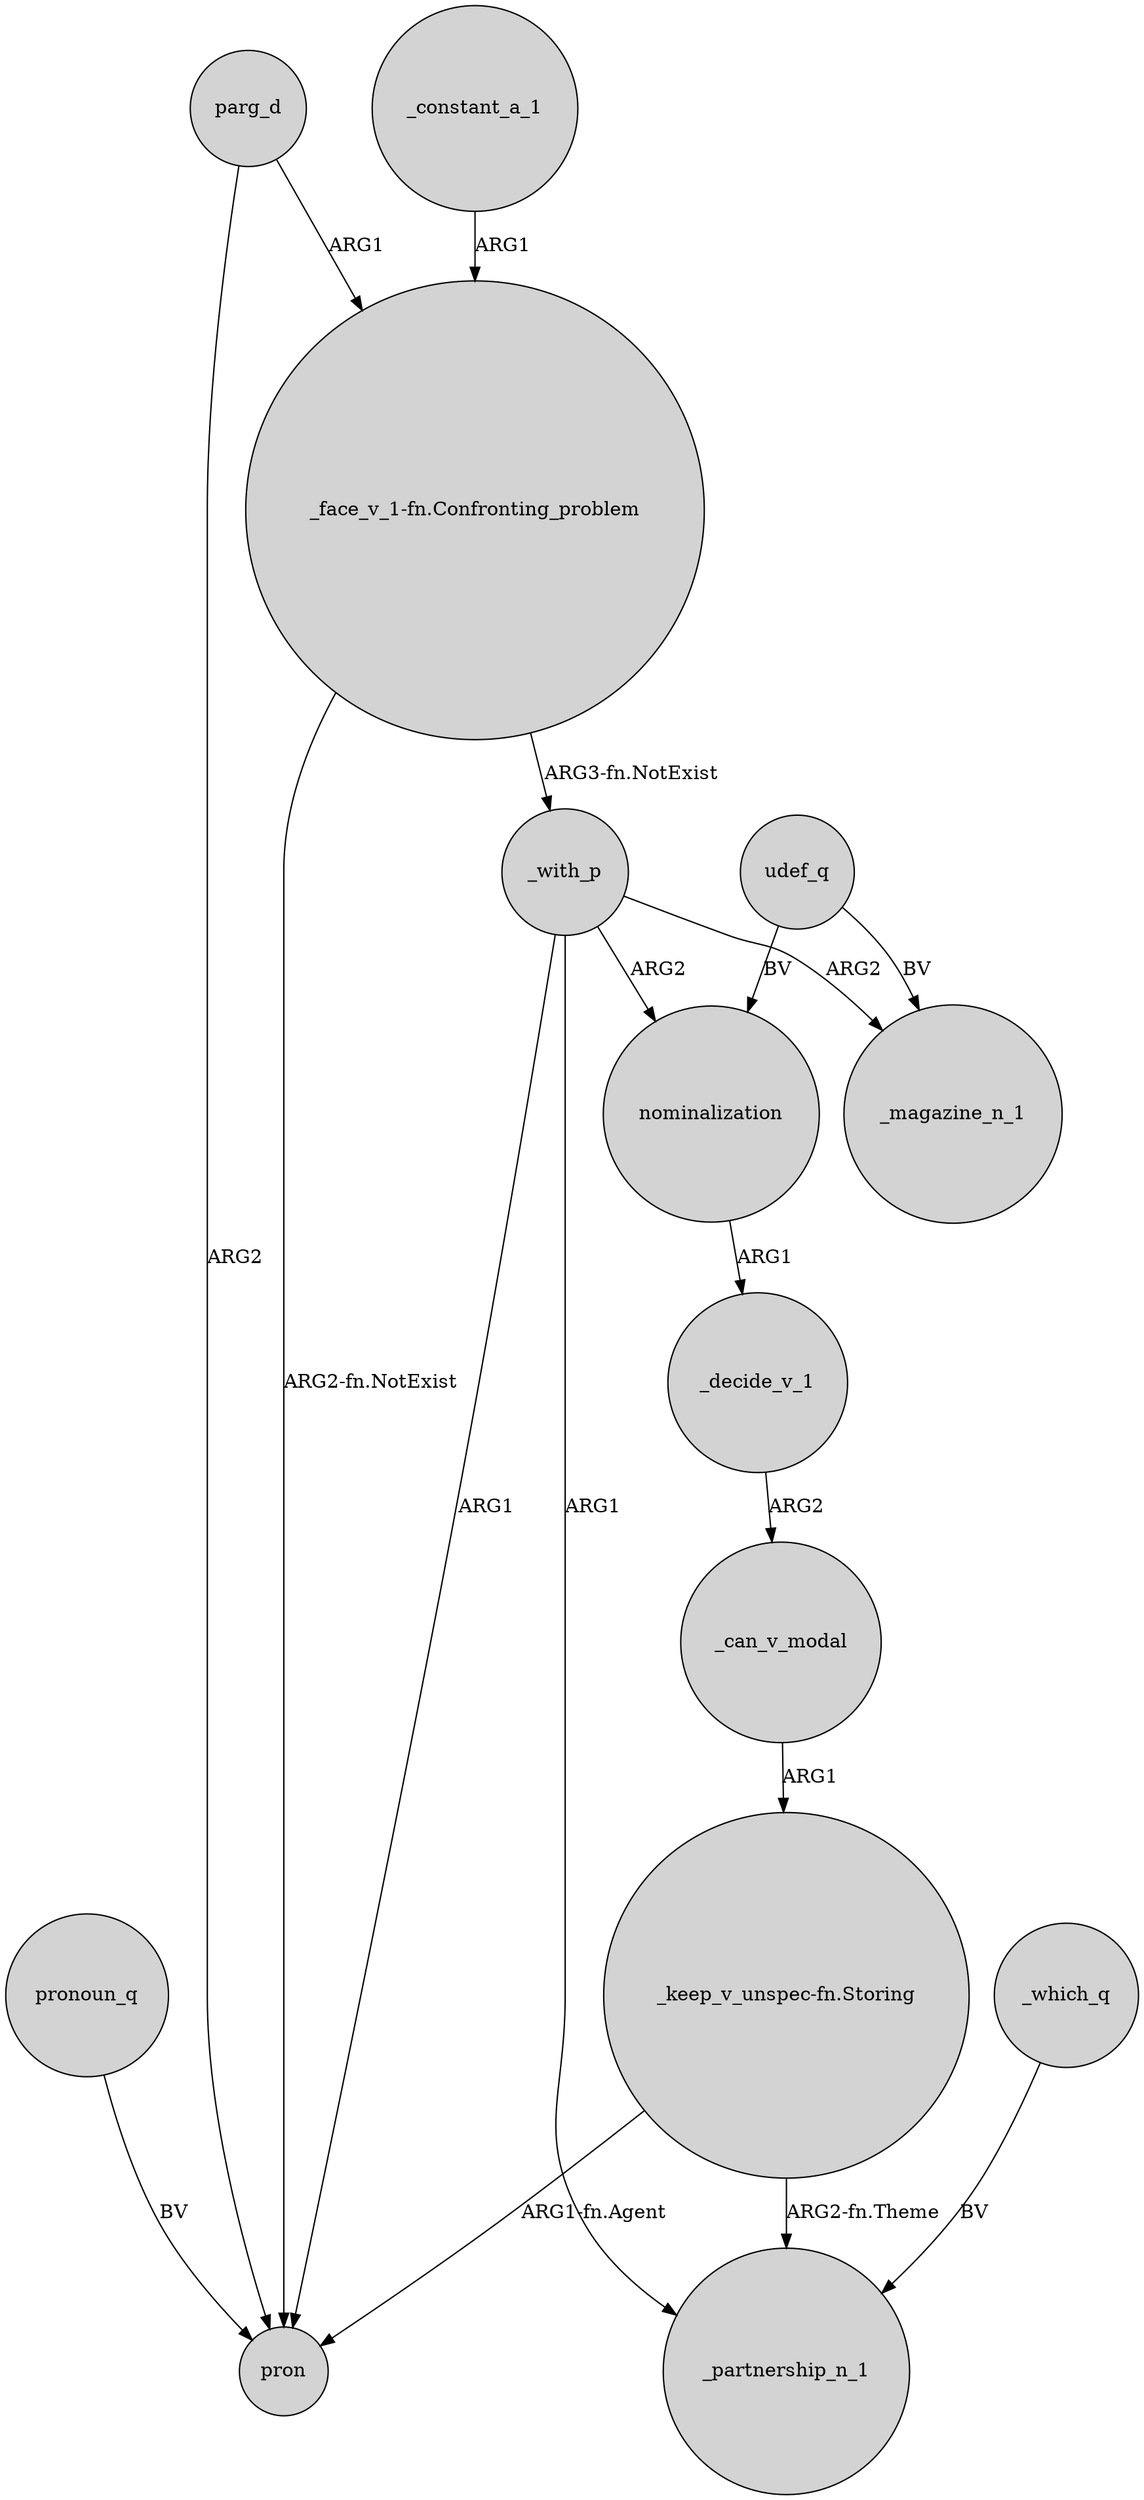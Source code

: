 digraph {
	node [shape=circle style=filled]
	nominalization -> _decide_v_1 [label=ARG1]
	_can_v_modal -> "_keep_v_unspec-fn.Storing" [label=ARG1]
	"_face_v_1-fn.Confronting_problem" -> _with_p [label="ARG3-fn.NotExist"]
	_decide_v_1 -> _can_v_modal [label=ARG2]
	"_keep_v_unspec-fn.Storing" -> _partnership_n_1 [label="ARG2-fn.Theme"]
	_with_p -> _magazine_n_1 [label=ARG2]
	udef_q -> _magazine_n_1 [label=BV]
	_with_p -> _partnership_n_1 [label=ARG1]
	_with_p -> pron [label=ARG1]
	udef_q -> nominalization [label=BV]
	_with_p -> nominalization [label=ARG2]
	parg_d -> pron [label=ARG2]
	"_keep_v_unspec-fn.Storing" -> pron [label="ARG1-fn.Agent"]
	parg_d -> "_face_v_1-fn.Confronting_problem" [label=ARG1]
	"_face_v_1-fn.Confronting_problem" -> pron [label="ARG2-fn.NotExist"]
	_which_q -> _partnership_n_1 [label=BV]
	_constant_a_1 -> "_face_v_1-fn.Confronting_problem" [label=ARG1]
	pronoun_q -> pron [label=BV]
}
